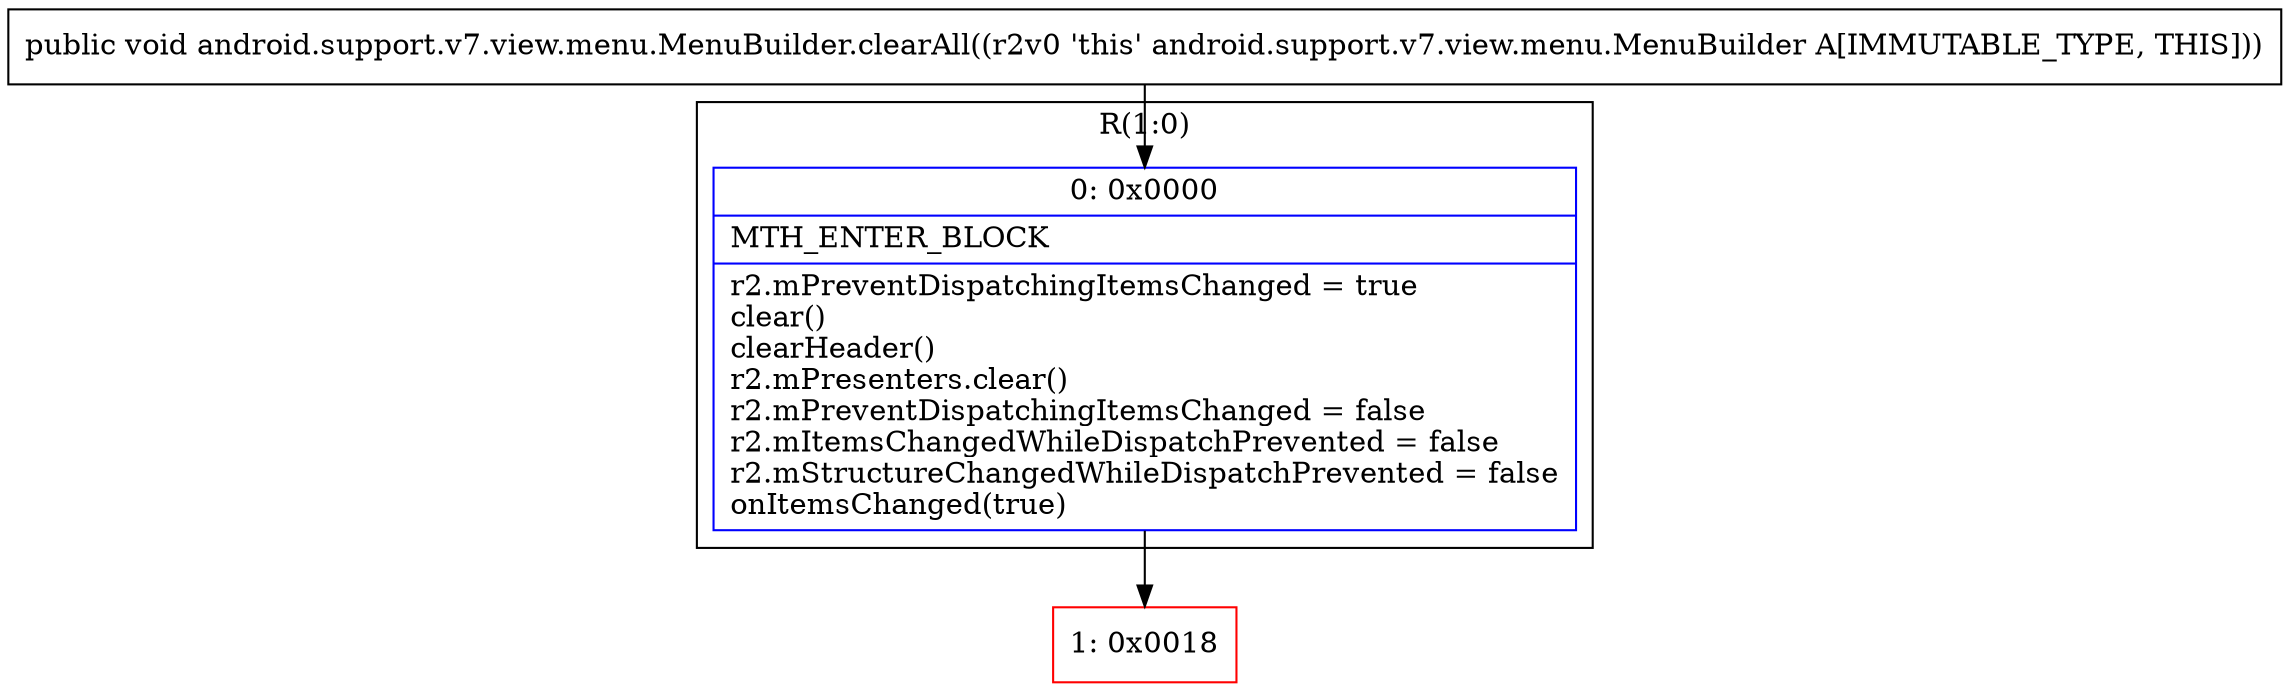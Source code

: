 digraph "CFG forandroid.support.v7.view.menu.MenuBuilder.clearAll()V" {
subgraph cluster_Region_692055231 {
label = "R(1:0)";
node [shape=record,color=blue];
Node_0 [shape=record,label="{0\:\ 0x0000|MTH_ENTER_BLOCK\l|r2.mPreventDispatchingItemsChanged = true\lclear()\lclearHeader()\lr2.mPresenters.clear()\lr2.mPreventDispatchingItemsChanged = false\lr2.mItemsChangedWhileDispatchPrevented = false\lr2.mStructureChangedWhileDispatchPrevented = false\lonItemsChanged(true)\l}"];
}
Node_1 [shape=record,color=red,label="{1\:\ 0x0018}"];
MethodNode[shape=record,label="{public void android.support.v7.view.menu.MenuBuilder.clearAll((r2v0 'this' android.support.v7.view.menu.MenuBuilder A[IMMUTABLE_TYPE, THIS])) }"];
MethodNode -> Node_0;
Node_0 -> Node_1;
}

